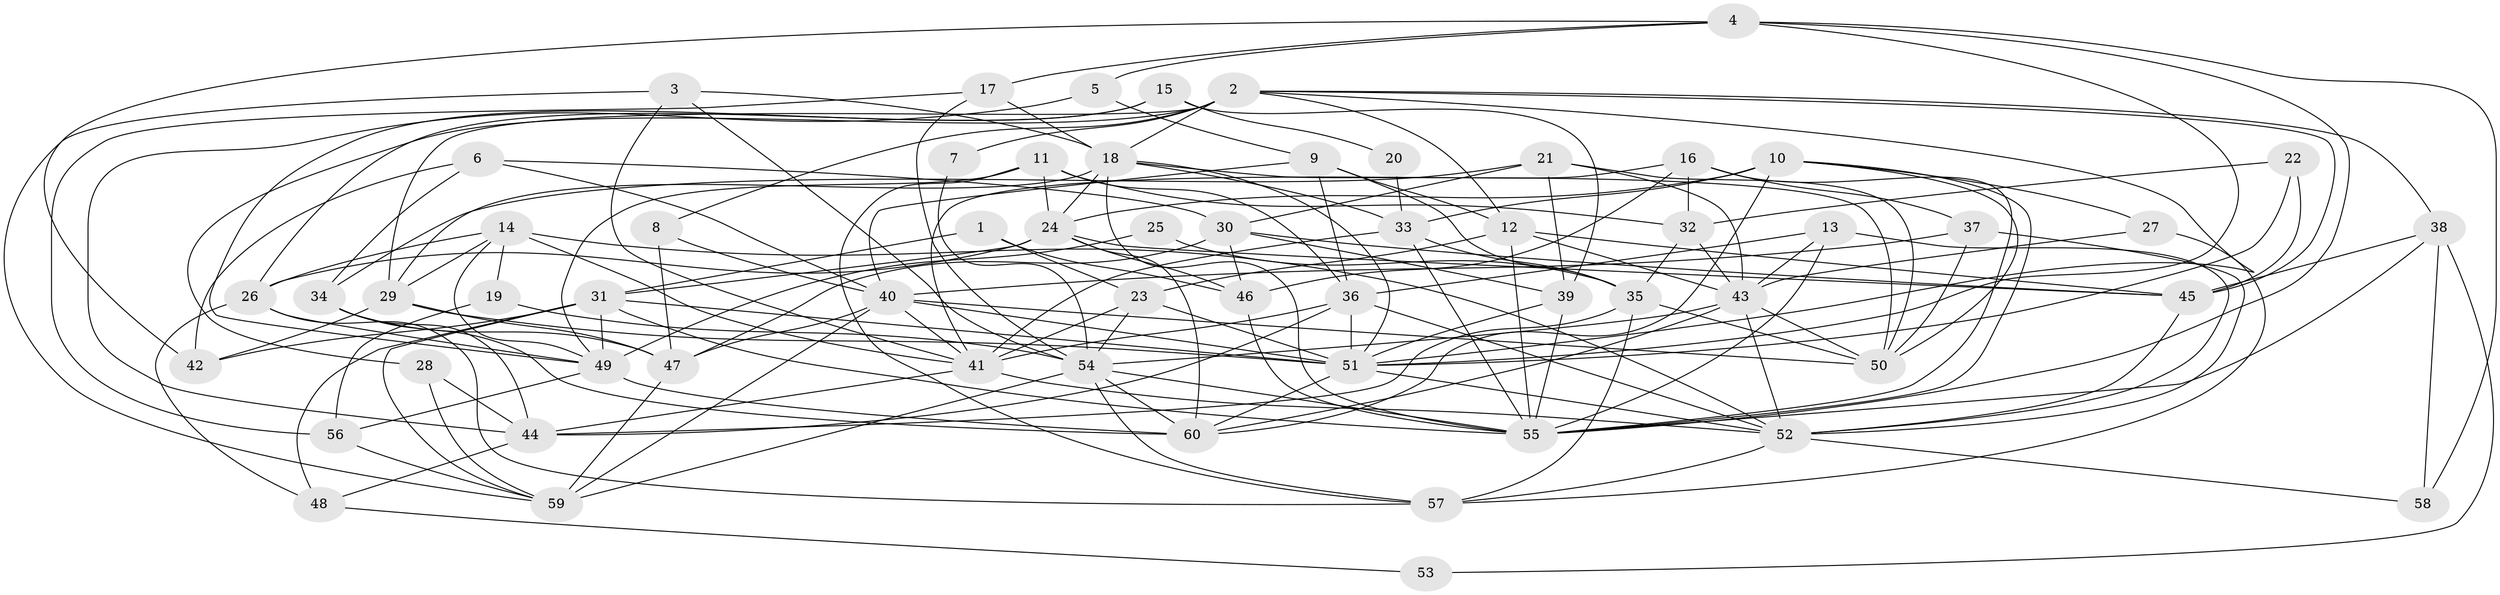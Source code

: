 // original degree distribution, {3: 0.29411764705882354, 6: 0.058823529411764705, 4: 0.2857142857142857, 8: 0.01680672268907563, 5: 0.17647058823529413, 2: 0.11764705882352941, 7: 0.04201680672268908, 9: 0.008403361344537815}
// Generated by graph-tools (version 1.1) at 2025/50/03/09/25 03:50:03]
// undirected, 60 vertices, 170 edges
graph export_dot {
graph [start="1"]
  node [color=gray90,style=filled];
  1;
  2;
  3;
  4;
  5;
  6;
  7;
  8;
  9;
  10;
  11;
  12;
  13;
  14;
  15;
  16;
  17;
  18;
  19;
  20;
  21;
  22;
  23;
  24;
  25;
  26;
  27;
  28;
  29;
  30;
  31;
  32;
  33;
  34;
  35;
  36;
  37;
  38;
  39;
  40;
  41;
  42;
  43;
  44;
  45;
  46;
  47;
  48;
  49;
  50;
  51;
  52;
  53;
  54;
  55;
  56;
  57;
  58;
  59;
  60;
  1 -- 23 [weight=1.0];
  1 -- 31 [weight=1.0];
  1 -- 46 [weight=1.0];
  2 -- 7 [weight=1.0];
  2 -- 8 [weight=1.0];
  2 -- 12 [weight=1.0];
  2 -- 18 [weight=1.0];
  2 -- 28 [weight=1.0];
  2 -- 29 [weight=1.0];
  2 -- 38 [weight=1.0];
  2 -- 45 [weight=1.0];
  2 -- 51 [weight=1.0];
  3 -- 18 [weight=1.0];
  3 -- 41 [weight=1.0];
  3 -- 54 [weight=1.0];
  3 -- 59 [weight=1.0];
  4 -- 5 [weight=1.0];
  4 -- 17 [weight=1.0];
  4 -- 42 [weight=1.0];
  4 -- 51 [weight=1.0];
  4 -- 55 [weight=1.0];
  4 -- 58 [weight=1.0];
  5 -- 9 [weight=1.0];
  5 -- 44 [weight=1.0];
  6 -- 30 [weight=1.0];
  6 -- 34 [weight=1.0];
  6 -- 40 [weight=1.0];
  6 -- 42 [weight=1.0];
  7 -- 54 [weight=1.0];
  8 -- 40 [weight=1.0];
  8 -- 47 [weight=1.0];
  9 -- 12 [weight=1.0];
  9 -- 35 [weight=1.0];
  9 -- 36 [weight=1.0];
  9 -- 40 [weight=1.0];
  10 -- 24 [weight=1.0];
  10 -- 27 [weight=1.0];
  10 -- 33 [weight=2.0];
  10 -- 50 [weight=1.0];
  10 -- 55 [weight=1.0];
  10 -- 60 [weight=1.0];
  11 -- 24 [weight=1.0];
  11 -- 32 [weight=1.0];
  11 -- 36 [weight=1.0];
  11 -- 49 [weight=1.0];
  11 -- 57 [weight=1.0];
  12 -- 23 [weight=1.0];
  12 -- 43 [weight=1.0];
  12 -- 45 [weight=1.0];
  12 -- 55 [weight=1.0];
  13 -- 36 [weight=1.0];
  13 -- 43 [weight=1.0];
  13 -- 52 [weight=1.0];
  13 -- 55 [weight=1.0];
  14 -- 19 [weight=1.0];
  14 -- 26 [weight=1.0];
  14 -- 29 [weight=1.0];
  14 -- 41 [weight=1.0];
  14 -- 49 [weight=1.0];
  14 -- 52 [weight=1.0];
  15 -- 20 [weight=1.0];
  15 -- 26 [weight=1.0];
  15 -- 39 [weight=1.0];
  15 -- 49 [weight=1.0];
  16 -- 32 [weight=1.0];
  16 -- 37 [weight=1.0];
  16 -- 41 [weight=1.0];
  16 -- 46 [weight=1.0];
  16 -- 55 [weight=1.0];
  17 -- 18 [weight=1.0];
  17 -- 54 [weight=1.0];
  17 -- 56 [weight=1.0];
  18 -- 24 [weight=1.0];
  18 -- 29 [weight=1.0];
  18 -- 33 [weight=1.0];
  18 -- 50 [weight=1.0];
  18 -- 51 [weight=1.0];
  18 -- 55 [weight=1.0];
  19 -- 54 [weight=1.0];
  19 -- 56 [weight=1.0];
  20 -- 33 [weight=1.0];
  21 -- 30 [weight=1.0];
  21 -- 34 [weight=1.0];
  21 -- 39 [weight=1.0];
  21 -- 43 [weight=1.0];
  21 -- 50 [weight=1.0];
  22 -- 32 [weight=1.0];
  22 -- 45 [weight=1.0];
  22 -- 51 [weight=1.0];
  23 -- 41 [weight=1.0];
  23 -- 51 [weight=1.0];
  23 -- 54 [weight=1.0];
  24 -- 26 [weight=1.0];
  24 -- 31 [weight=1.0];
  24 -- 45 [weight=1.0];
  24 -- 46 [weight=1.0];
  24 -- 60 [weight=1.0];
  25 -- 35 [weight=1.0];
  25 -- 49 [weight=1.0];
  26 -- 48 [weight=1.0];
  26 -- 49 [weight=1.0];
  26 -- 57 [weight=1.0];
  27 -- 43 [weight=1.0];
  27 -- 57 [weight=1.0];
  28 -- 44 [weight=1.0];
  28 -- 59 [weight=1.0];
  29 -- 42 [weight=1.0];
  29 -- 47 [weight=1.0];
  29 -- 51 [weight=1.0];
  30 -- 39 [weight=1.0];
  30 -- 45 [weight=1.0];
  30 -- 46 [weight=1.0];
  30 -- 47 [weight=1.0];
  31 -- 42 [weight=1.0];
  31 -- 48 [weight=1.0];
  31 -- 49 [weight=1.0];
  31 -- 51 [weight=1.0];
  31 -- 55 [weight=1.0];
  31 -- 59 [weight=1.0];
  32 -- 35 [weight=1.0];
  32 -- 43 [weight=1.0];
  33 -- 35 [weight=1.0];
  33 -- 41 [weight=1.0];
  33 -- 55 [weight=1.0];
  34 -- 44 [weight=1.0];
  34 -- 47 [weight=1.0];
  34 -- 60 [weight=1.0];
  35 -- 44 [weight=1.0];
  35 -- 50 [weight=1.0];
  35 -- 57 [weight=1.0];
  36 -- 41 [weight=1.0];
  36 -- 44 [weight=1.0];
  36 -- 51 [weight=1.0];
  36 -- 52 [weight=1.0];
  37 -- 40 [weight=1.0];
  37 -- 50 [weight=1.0];
  37 -- 52 [weight=1.0];
  38 -- 45 [weight=1.0];
  38 -- 53 [weight=1.0];
  38 -- 55 [weight=1.0];
  38 -- 58 [weight=1.0];
  39 -- 51 [weight=1.0];
  39 -- 55 [weight=1.0];
  40 -- 41 [weight=1.0];
  40 -- 47 [weight=1.0];
  40 -- 50 [weight=1.0];
  40 -- 51 [weight=1.0];
  40 -- 59 [weight=1.0];
  41 -- 44 [weight=1.0];
  41 -- 52 [weight=1.0];
  43 -- 50 [weight=1.0];
  43 -- 52 [weight=1.0];
  43 -- 54 [weight=1.0];
  43 -- 60 [weight=1.0];
  44 -- 48 [weight=1.0];
  45 -- 52 [weight=1.0];
  46 -- 55 [weight=1.0];
  47 -- 59 [weight=1.0];
  48 -- 53 [weight=1.0];
  49 -- 56 [weight=1.0];
  49 -- 60 [weight=1.0];
  51 -- 52 [weight=1.0];
  51 -- 60 [weight=1.0];
  52 -- 57 [weight=1.0];
  52 -- 58 [weight=1.0];
  54 -- 55 [weight=1.0];
  54 -- 57 [weight=1.0];
  54 -- 59 [weight=2.0];
  54 -- 60 [weight=1.0];
  56 -- 59 [weight=1.0];
}

